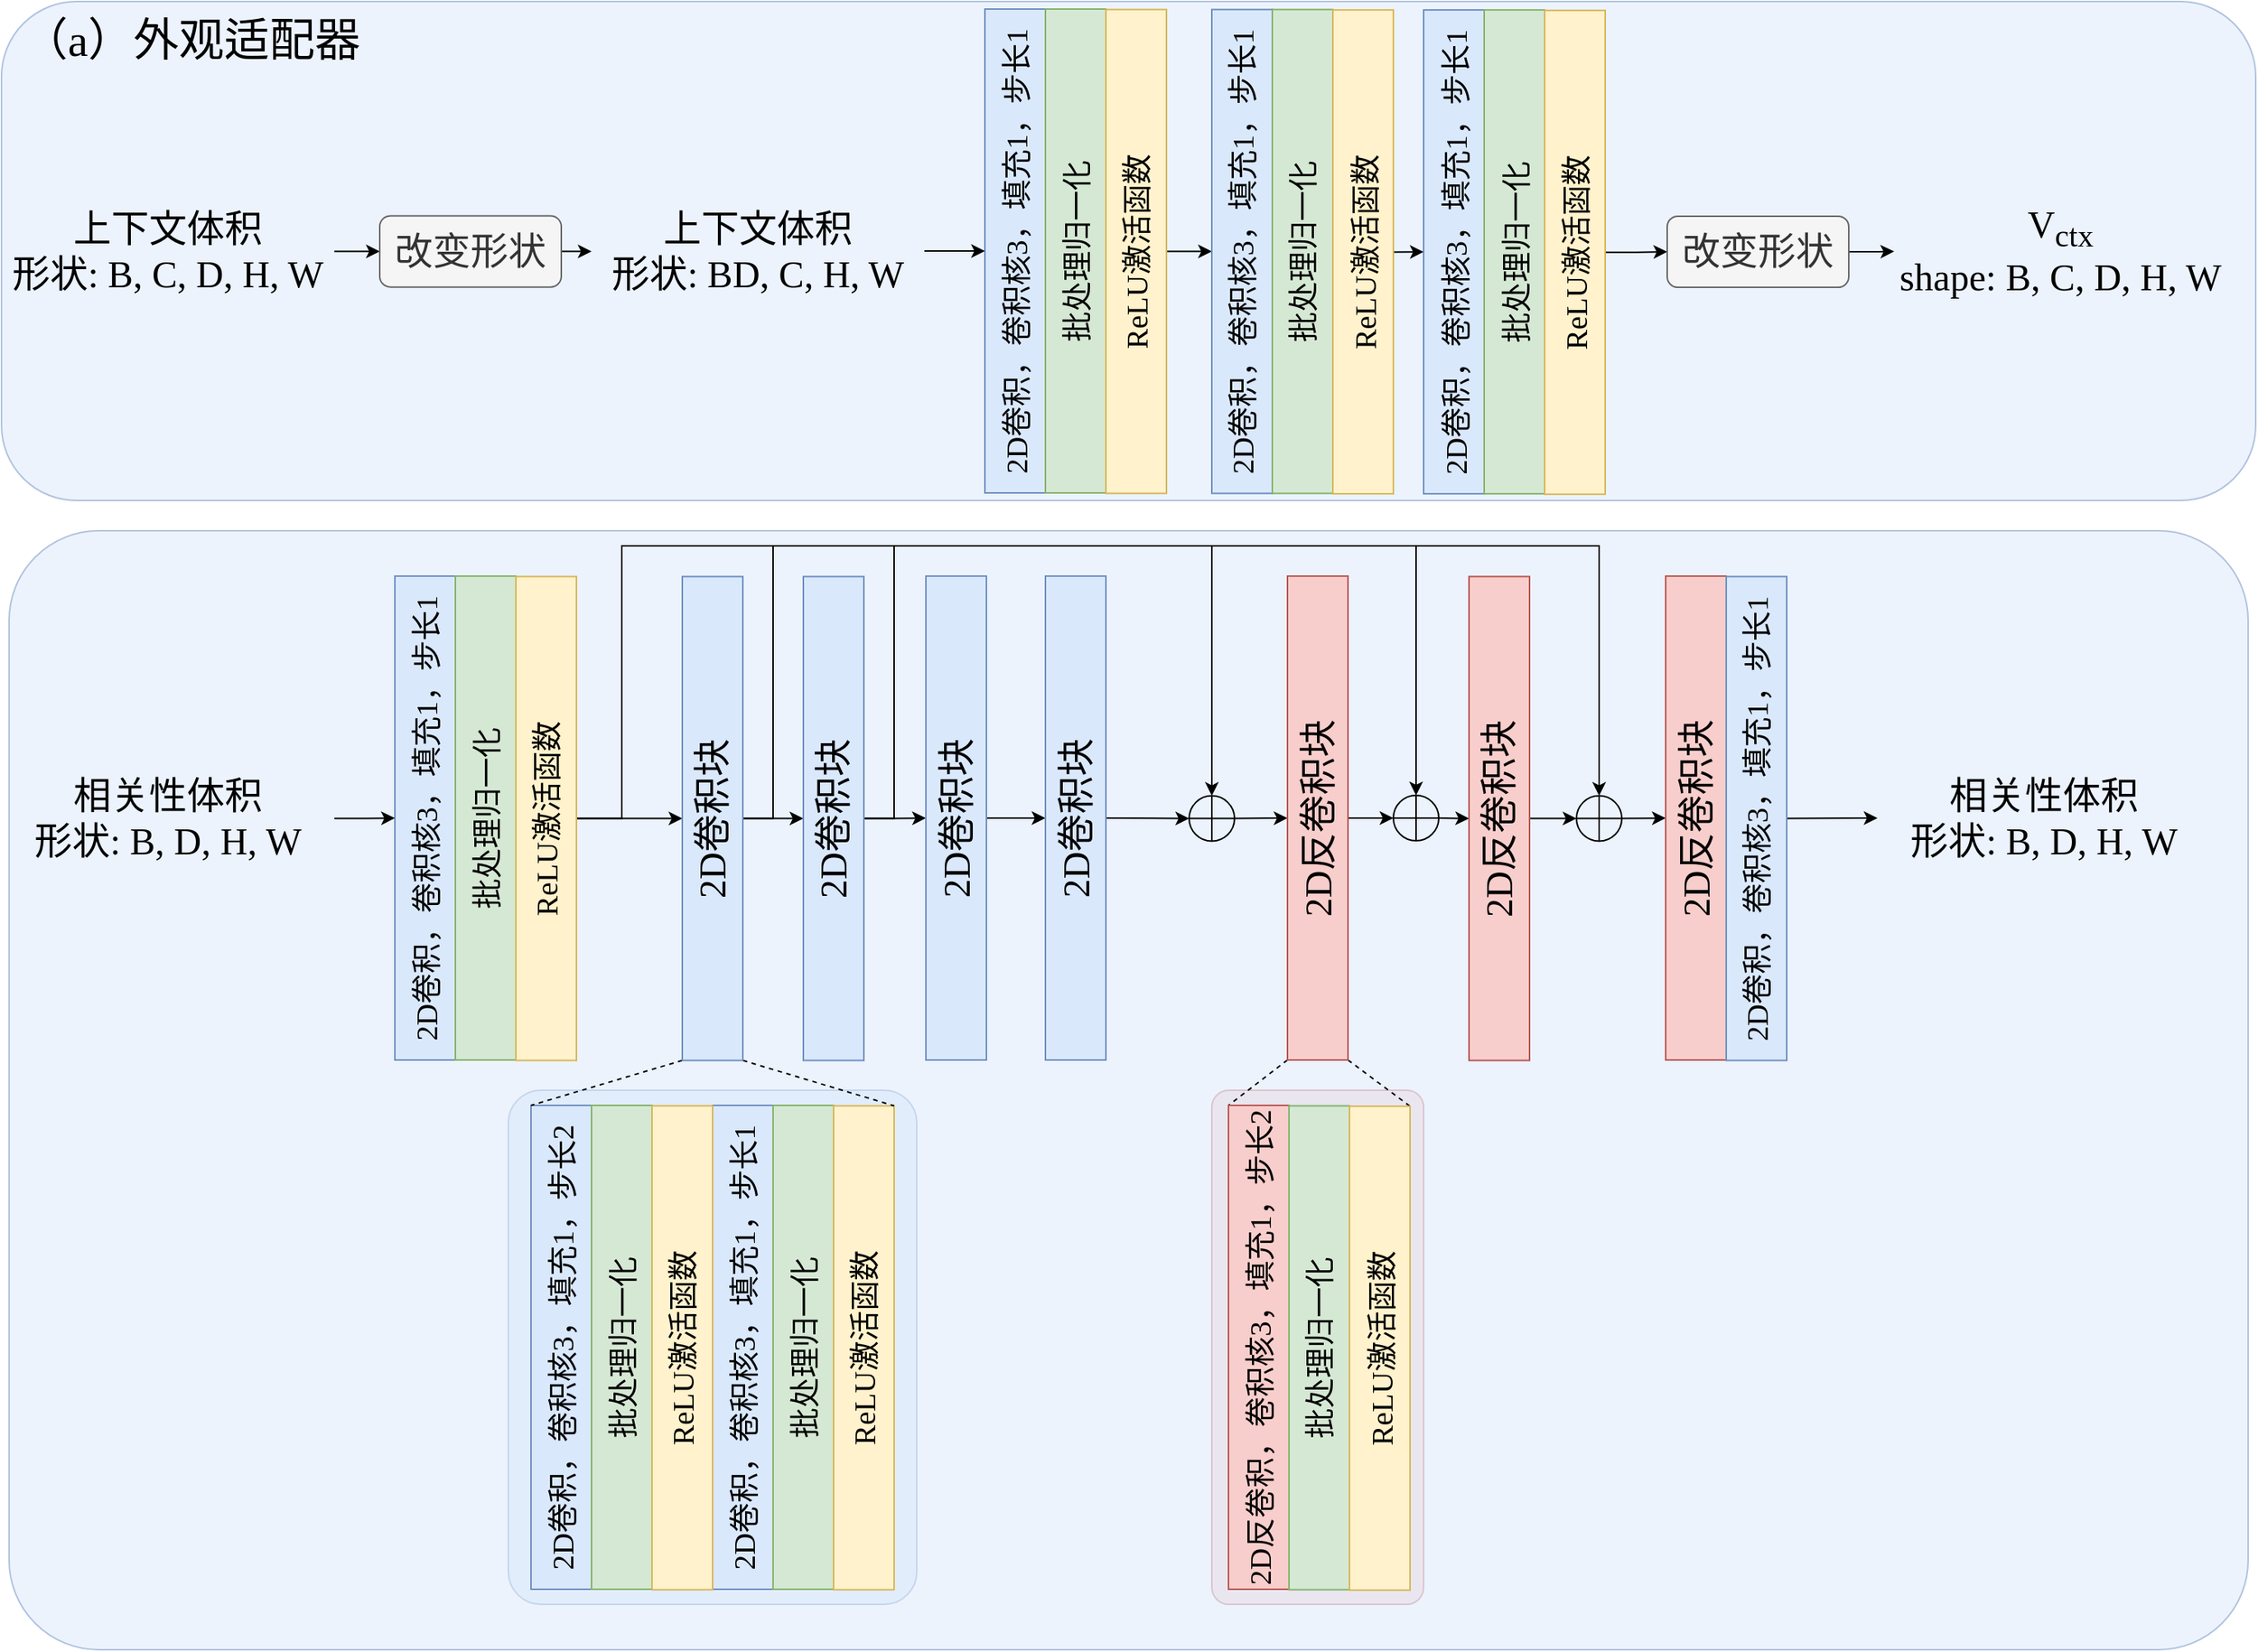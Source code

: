 <mxfile version="26.1.1">
  <diagram name="第 1 页" id="xtWA2BFWSO_vwdr7kO1s">
    <mxGraphModel dx="3565" dy="2873" grid="1" gridSize="10" guides="1" tooltips="1" connect="1" arrows="1" fold="1" page="1" pageScale="1" pageWidth="1600" pageHeight="900" math="0" shadow="0">
      <root>
        <mxCell id="0" />
        <mxCell id="1" parent="0" />
        <mxCell id="_7oDfedrvnOzriQi7gFX-59" value="" style="rounded=1;whiteSpace=wrap;html=1;fillColor=#f8cecc;strokeColor=#b85450;opacity=50;arcSize=8;" vertex="1" parent="1">
          <mxGeometry x="850" y="700" width="140" height="340" as="geometry" />
        </mxCell>
        <mxCell id="_7oDfedrvnOzriQi7gFX-31" value="" style="rounded=1;whiteSpace=wrap;html=1;fillColor=#dae8fc;strokeColor=#6c8ebf;opacity=50;arcSize=8;" vertex="1" parent="1">
          <mxGeometry x="385" y="700" width="270" height="340" as="geometry" />
        </mxCell>
        <mxCell id="btyJTS1Y750vnI5qGrP--104" value="" style="rounded=1;whiteSpace=wrap;html=1;fillColor=#dae8fc;strokeColor=#6c8ebf;opacity=50;arcSize=8;" parent="1" vertex="1">
          <mxGeometry x="55" y="330" width="1480" height="740" as="geometry" />
        </mxCell>
        <mxCell id="btyJTS1Y750vnI5qGrP--25" value="" style="rounded=1;whiteSpace=wrap;html=1;fillColor=#dae8fc;strokeColor=#6c8ebf;opacity=50;" parent="1" vertex="1">
          <mxGeometry x="50" y="-20" width="1490" height="330" as="geometry" />
        </mxCell>
        <mxCell id="btyJTS1Y750vnI5qGrP--1" value="&lt;font&gt;2D卷积，卷积核3，填充1，步长1&lt;/font&gt;" style="rounded=0;whiteSpace=wrap;html=1;rotation=-90;fontSize=20;fontFamily=Times New Roman;fillColor=#dae8fc;strokeColor=#6c8ebf;" parent="1" vertex="1">
          <mxGeometry x="560" y="125" width="320" height="40" as="geometry" />
        </mxCell>
        <mxCell id="btyJTS1Y750vnI5qGrP--2" value="" style="endArrow=classic;html=1;rounded=0;entryX=0;entryY=0.5;entryDx=0;entryDy=0;exitX=1;exitY=0.5;exitDx=0;exitDy=0;" parent="1" source="btyJTS1Y750vnI5qGrP--3" target="btyJTS1Y750vnI5qGrP--4" edge="1">
          <mxGeometry width="50" height="50" relative="1" as="geometry">
            <mxPoint x="350" y="169.99" as="sourcePoint" />
            <mxPoint x="340" y="139.99" as="targetPoint" />
          </mxGeometry>
        </mxCell>
        <mxCell id="btyJTS1Y750vnI5qGrP--3" value="上下文体积&lt;div&gt;形状: B, C, D, H, W&lt;/div&gt;" style="text;html=1;align=center;verticalAlign=middle;whiteSpace=wrap;rounded=0;fontFamily=Times New Roman;fontSize=25;" parent="1" vertex="1">
          <mxGeometry x="50" y="112.62" width="220" height="65.26" as="geometry" />
        </mxCell>
        <mxCell id="btyJTS1Y750vnI5qGrP--6" style="edgeStyle=orthogonalEdgeStyle;rounded=0;orthogonalLoop=1;jettySize=auto;html=1;entryX=0;entryY=0.5;entryDx=0;entryDy=0;" parent="1" source="btyJTS1Y750vnI5qGrP--4" target="btyJTS1Y750vnI5qGrP--5" edge="1">
          <mxGeometry relative="1" as="geometry" />
        </mxCell>
        <mxCell id="btyJTS1Y750vnI5qGrP--4" value="改变形状" style="rounded=1;whiteSpace=wrap;html=1;fontFamily=Times New Roman;fontSize=25;fillColor=#f5f5f5;fontColor=#333333;strokeColor=#666666;" parent="1" vertex="1">
          <mxGeometry x="300" y="121.73" width="120" height="47.11" as="geometry" />
        </mxCell>
        <mxCell id="btyJTS1Y750vnI5qGrP--9" style="edgeStyle=orthogonalEdgeStyle;rounded=0;orthogonalLoop=1;jettySize=auto;html=1;entryX=0.5;entryY=0;entryDx=0;entryDy=0;" parent="1" source="btyJTS1Y750vnI5qGrP--5" target="btyJTS1Y750vnI5qGrP--1" edge="1">
          <mxGeometry relative="1" as="geometry" />
        </mxCell>
        <mxCell id="btyJTS1Y750vnI5qGrP--5" value="上下文体积&lt;div&gt;形状: BD, C, H, W&lt;/div&gt;" style="text;html=1;align=center;verticalAlign=middle;whiteSpace=wrap;rounded=0;fontFamily=Times New Roman;fontSize=25;" parent="1" vertex="1">
          <mxGeometry x="440" y="112.37" width="220" height="65.26" as="geometry" />
        </mxCell>
        <mxCell id="btyJTS1Y750vnI5qGrP--7" value="批处理归一化" style="rounded=0;whiteSpace=wrap;html=1;rotation=-90;fontSize=20;fontFamily=Times New Roman;fillColor=#d5e8d4;strokeColor=#82b366;" parent="1" vertex="1">
          <mxGeometry x="600" y="125.0" width="320" height="40" as="geometry" />
        </mxCell>
        <mxCell id="btyJTS1Y750vnI5qGrP--14" style="rounded=0;orthogonalLoop=1;jettySize=auto;html=1;entryX=0.5;entryY=0;entryDx=0;entryDy=0;" parent="1" source="btyJTS1Y750vnI5qGrP--8" target="_7oDfedrvnOzriQi7gFX-1" edge="1">
          <mxGeometry relative="1" as="geometry">
            <mxPoint x="850.0" y="145.26" as="targetPoint" />
          </mxGeometry>
        </mxCell>
        <mxCell id="btyJTS1Y750vnI5qGrP--8" value="ReLU激活函数" style="rounded=0;whiteSpace=wrap;html=1;rotation=-90;fontSize=20;fontFamily=Times New Roman;fillColor=#fff2cc;strokeColor=#d6b656;" parent="1" vertex="1">
          <mxGeometry x="640" y="125.29" width="320" height="40" as="geometry" />
        </mxCell>
        <mxCell id="btyJTS1Y750vnI5qGrP--19" style="edgeStyle=orthogonalEdgeStyle;rounded=0;orthogonalLoop=1;jettySize=auto;html=1;entryX=0.5;entryY=0;entryDx=0;entryDy=0;" parent="1" target="_7oDfedrvnOzriQi7gFX-6" edge="1">
          <mxGeometry relative="1" as="geometry">
            <mxPoint x="940.0" y="145.273" as="sourcePoint" />
            <mxPoint x="990" y="145.27" as="targetPoint" />
          </mxGeometry>
        </mxCell>
        <mxCell id="btyJTS1Y750vnI5qGrP--20" style="edgeStyle=orthogonalEdgeStyle;rounded=0;orthogonalLoop=1;jettySize=auto;html=1;entryX=0;entryY=0.5;entryDx=0;entryDy=0;exitX=0.5;exitY=1;exitDx=0;exitDy=0;" parent="1" source="_7oDfedrvnOzriQi7gFX-8" target="btyJTS1Y750vnI5qGrP--21" edge="1">
          <mxGeometry relative="1" as="geometry">
            <mxPoint x="1221" y="170.52" as="targetPoint" />
            <mxPoint x="1131" y="145.547" as="sourcePoint" />
          </mxGeometry>
        </mxCell>
        <mxCell id="btyJTS1Y750vnI5qGrP--24" style="edgeStyle=orthogonalEdgeStyle;rounded=0;orthogonalLoop=1;jettySize=auto;html=1;entryX=0;entryY=0.5;entryDx=0;entryDy=0;" parent="1" source="btyJTS1Y750vnI5qGrP--21" target="btyJTS1Y750vnI5qGrP--23" edge="1">
          <mxGeometry relative="1" as="geometry" />
        </mxCell>
        <mxCell id="btyJTS1Y750vnI5qGrP--21" value="改变形状" style="rounded=1;whiteSpace=wrap;html=1;fontFamily=Times New Roman;fontSize=25;fillColor=#f5f5f5;fontColor=#333333;strokeColor=#666666;" parent="1" vertex="1">
          <mxGeometry x="1151" y="121.94" width="120" height="47.11" as="geometry" />
        </mxCell>
        <mxCell id="btyJTS1Y750vnI5qGrP--23" value="V&lt;sub&gt;ctx&lt;/sub&gt;&lt;div&gt;shape: B, C, D, H, W&lt;/div&gt;" style="text;html=1;align=center;verticalAlign=middle;whiteSpace=wrap;rounded=0;fontFamily=Times New Roman;fontSize=25;" parent="1" vertex="1">
          <mxGeometry x="1301" y="112.62" width="220" height="65.26" as="geometry" />
        </mxCell>
        <mxCell id="btyJTS1Y750vnI5qGrP--26" value="&lt;font&gt;（a）外观适配器&lt;/font&gt;" style="text;html=1;align=center;verticalAlign=middle;resizable=0;points=[];autosize=1;strokeColor=none;fillColor=none;fontSize=30;fontFamily=Times New Roman;" parent="1" vertex="1">
          <mxGeometry x="50" y="-20.0" width="250" height="50" as="geometry" />
        </mxCell>
        <mxCell id="_7oDfedrvnOzriQi7gFX-1" value="&lt;font&gt;2D卷积，卷积核3，填充1，步长1&lt;/font&gt;" style="rounded=0;whiteSpace=wrap;html=1;rotation=-90;fontSize=20;fontFamily=Times New Roman;fillColor=#dae8fc;strokeColor=#6c8ebf;" vertex="1" parent="1">
          <mxGeometry x="710" y="125.29" width="320" height="40" as="geometry" />
        </mxCell>
        <mxCell id="_7oDfedrvnOzriQi7gFX-2" value="批处理归一化" style="rounded=0;whiteSpace=wrap;html=1;rotation=-90;fontSize=20;fontFamily=Times New Roman;fillColor=#d5e8d4;strokeColor=#82b366;" vertex="1" parent="1">
          <mxGeometry x="750" y="125.29" width="320" height="40" as="geometry" />
        </mxCell>
        <mxCell id="_7oDfedrvnOzriQi7gFX-4" value="ReLU激活函数" style="rounded=0;whiteSpace=wrap;html=1;rotation=-90;fontSize=20;fontFamily=Times New Roman;fillColor=#fff2cc;strokeColor=#d6b656;" vertex="1" parent="1">
          <mxGeometry x="790" y="125.58" width="320" height="40" as="geometry" />
        </mxCell>
        <mxCell id="_7oDfedrvnOzriQi7gFX-6" value="&lt;font&gt;2D卷积，卷积核3，填充1，步长1&lt;/font&gt;" style="rounded=0;whiteSpace=wrap;html=1;rotation=-90;fontSize=20;fontFamily=Times New Roman;fillColor=#dae8fc;strokeColor=#6c8ebf;" vertex="1" parent="1">
          <mxGeometry x="850" y="125.58" width="320" height="40" as="geometry" />
        </mxCell>
        <mxCell id="_7oDfedrvnOzriQi7gFX-7" value="批处理归一化" style="rounded=0;whiteSpace=wrap;html=1;rotation=-90;fontSize=20;fontFamily=Times New Roman;fillColor=#d5e8d4;strokeColor=#82b366;" vertex="1" parent="1">
          <mxGeometry x="890" y="125.58" width="320" height="40" as="geometry" />
        </mxCell>
        <mxCell id="_7oDfedrvnOzriQi7gFX-8" value="ReLU激活函数" style="rounded=0;whiteSpace=wrap;html=1;rotation=-90;fontSize=20;fontFamily=Times New Roman;fillColor=#fff2cc;strokeColor=#d6b656;" vertex="1" parent="1">
          <mxGeometry x="930" y="125.87" width="320" height="40" as="geometry" />
        </mxCell>
        <mxCell id="_7oDfedrvnOzriQi7gFX-9" value="&lt;font&gt;2D卷积，卷积核3，填充1，步长1&lt;/font&gt;" style="rounded=0;whiteSpace=wrap;html=1;rotation=-90;fontSize=20;fontFamily=Times New Roman;fillColor=#dae8fc;strokeColor=#6c8ebf;" vertex="1" parent="1">
          <mxGeometry x="380" y="850" width="320" height="40" as="geometry" />
        </mxCell>
        <mxCell id="_7oDfedrvnOzriQi7gFX-10" value="批处理归一化" style="rounded=0;whiteSpace=wrap;html=1;rotation=-90;fontSize=20;fontFamily=Times New Roman;fillColor=#d5e8d4;strokeColor=#82b366;" vertex="1" parent="1">
          <mxGeometry x="420" y="850" width="320" height="40" as="geometry" />
        </mxCell>
        <mxCell id="_7oDfedrvnOzriQi7gFX-11" value="ReLU激活函数" style="rounded=0;whiteSpace=wrap;html=1;rotation=-90;fontSize=20;fontFamily=Times New Roman;fillColor=#fff2cc;strokeColor=#d6b656;" vertex="1" parent="1">
          <mxGeometry x="460" y="850.29" width="320" height="40" as="geometry" />
        </mxCell>
        <mxCell id="_7oDfedrvnOzriQi7gFX-12" value="&lt;font&gt;2D卷积，卷积核3，填充1，步长2&lt;/font&gt;" style="rounded=0;whiteSpace=wrap;html=1;rotation=-90;fontSize=20;fontFamily=Times New Roman;fillColor=#dae8fc;strokeColor=#6c8ebf;" vertex="1" parent="1">
          <mxGeometry x="260" y="850" width="320" height="40" as="geometry" />
        </mxCell>
        <mxCell id="_7oDfedrvnOzriQi7gFX-13" value="批处理归一化" style="rounded=0;whiteSpace=wrap;html=1;rotation=-90;fontSize=20;fontFamily=Times New Roman;fillColor=#d5e8d4;strokeColor=#82b366;" vertex="1" parent="1">
          <mxGeometry x="300" y="850" width="320" height="40" as="geometry" />
        </mxCell>
        <mxCell id="_7oDfedrvnOzriQi7gFX-14" value="ReLU激活函数" style="rounded=0;whiteSpace=wrap;html=1;rotation=-90;fontSize=20;fontFamily=Times New Roman;fillColor=#fff2cc;strokeColor=#d6b656;" vertex="1" parent="1">
          <mxGeometry x="340" y="850.29" width="320" height="40" as="geometry" />
        </mxCell>
        <mxCell id="_7oDfedrvnOzriQi7gFX-15" value="&lt;font&gt;2D卷积，卷积核3，填充1，步长1&lt;/font&gt;" style="rounded=0;whiteSpace=wrap;html=1;rotation=-90;fontSize=20;fontFamily=Times New Roman;fillColor=#dae8fc;strokeColor=#6c8ebf;" vertex="1" parent="1">
          <mxGeometry x="170" y="500" width="320" height="40" as="geometry" />
        </mxCell>
        <mxCell id="_7oDfedrvnOzriQi7gFX-16" value="批处理归一化" style="rounded=0;whiteSpace=wrap;html=1;rotation=-90;fontSize=20;fontFamily=Times New Roman;fillColor=#d5e8d4;strokeColor=#82b366;" vertex="1" parent="1">
          <mxGeometry x="210" y="500" width="320" height="40" as="geometry" />
        </mxCell>
        <mxCell id="_7oDfedrvnOzriQi7gFX-21" style="rounded=0;orthogonalLoop=1;jettySize=auto;html=1;exitX=0.5;exitY=1;exitDx=0;exitDy=0;entryX=0.5;entryY=0;entryDx=0;entryDy=0;" edge="1" parent="1" source="_7oDfedrvnOzriQi7gFX-17" target="_7oDfedrvnOzriQi7gFX-20">
          <mxGeometry relative="1" as="geometry" />
        </mxCell>
        <mxCell id="_7oDfedrvnOzriQi7gFX-48" style="edgeStyle=orthogonalEdgeStyle;shape=connector;rounded=0;orthogonalLoop=1;jettySize=auto;html=1;exitX=0.5;exitY=1;exitDx=0;exitDy=0;entryX=0.5;entryY=0;entryDx=0;entryDy=0;strokeColor=default;align=center;verticalAlign=middle;fontFamily=Helvetica;fontSize=11;fontColor=default;labelBackgroundColor=default;endArrow=classic;" edge="1" parent="1" source="_7oDfedrvnOzriQi7gFX-17" target="_7oDfedrvnOzriQi7gFX-44">
          <mxGeometry relative="1" as="geometry">
            <Array as="points">
              <mxPoint x="460" y="520" />
              <mxPoint x="460" y="340" />
              <mxPoint x="1106" y="340" />
            </Array>
          </mxGeometry>
        </mxCell>
        <mxCell id="_7oDfedrvnOzriQi7gFX-17" value="ReLU激活函数" style="rounded=0;whiteSpace=wrap;html=1;rotation=-90;fontSize=20;fontFamily=Times New Roman;fillColor=#fff2cc;strokeColor=#d6b656;" vertex="1" parent="1">
          <mxGeometry x="250" y="500.29" width="320" height="40" as="geometry" />
        </mxCell>
        <mxCell id="_7oDfedrvnOzriQi7gFX-19" style="edgeStyle=orthogonalEdgeStyle;rounded=0;orthogonalLoop=1;jettySize=auto;html=1;exitX=1;exitY=0.5;exitDx=0;exitDy=0;entryX=0.5;entryY=0;entryDx=0;entryDy=0;" edge="1" parent="1" source="_7oDfedrvnOzriQi7gFX-18" target="_7oDfedrvnOzriQi7gFX-15">
          <mxGeometry relative="1" as="geometry" />
        </mxCell>
        <mxCell id="_7oDfedrvnOzriQi7gFX-18" value="相关性体积&lt;br&gt;&lt;div&gt;形状: B, D, H, W&lt;/div&gt;" style="text;html=1;align=center;verticalAlign=middle;whiteSpace=wrap;rounded=0;fontFamily=Times New Roman;fontSize=25;" vertex="1" parent="1">
          <mxGeometry x="50" y="487.66" width="220" height="65.26" as="geometry" />
        </mxCell>
        <mxCell id="_7oDfedrvnOzriQi7gFX-23" style="edgeStyle=orthogonalEdgeStyle;rounded=0;orthogonalLoop=1;jettySize=auto;html=1;exitX=0.5;exitY=1;exitDx=0;exitDy=0;entryX=0.5;entryY=0;entryDx=0;entryDy=0;" edge="1" parent="1" source="_7oDfedrvnOzriQi7gFX-20" target="_7oDfedrvnOzriQi7gFX-22">
          <mxGeometry relative="1" as="geometry" />
        </mxCell>
        <mxCell id="_7oDfedrvnOzriQi7gFX-29" style="rounded=0;orthogonalLoop=1;jettySize=auto;html=1;exitX=0;exitY=0;exitDx=0;exitDy=0;entryX=1;entryY=0;entryDx=0;entryDy=0;endArrow=none;startFill=0;dashed=1;" edge="1" parent="1" source="_7oDfedrvnOzriQi7gFX-20" target="_7oDfedrvnOzriQi7gFX-12">
          <mxGeometry relative="1" as="geometry" />
        </mxCell>
        <mxCell id="_7oDfedrvnOzriQi7gFX-30" style="edgeStyle=none;shape=connector;rounded=0;orthogonalLoop=1;jettySize=auto;html=1;exitX=0;exitY=1;exitDx=0;exitDy=0;entryX=1;entryY=1;entryDx=0;entryDy=0;dashed=1;strokeColor=default;align=center;verticalAlign=middle;fontFamily=Helvetica;fontSize=11;fontColor=default;labelBackgroundColor=default;startFill=0;endArrow=none;" edge="1" parent="1" source="_7oDfedrvnOzriQi7gFX-20" target="_7oDfedrvnOzriQi7gFX-11">
          <mxGeometry relative="1" as="geometry" />
        </mxCell>
        <mxCell id="_7oDfedrvnOzriQi7gFX-41" style="edgeStyle=orthogonalEdgeStyle;shape=connector;rounded=0;orthogonalLoop=1;jettySize=auto;html=1;entryX=0.5;entryY=0;entryDx=0;entryDy=0;strokeColor=default;align=center;verticalAlign=middle;fontFamily=Helvetica;fontSize=11;fontColor=default;labelBackgroundColor=default;endArrow=classic;exitX=0.5;exitY=1;exitDx=0;exitDy=0;" edge="1" parent="1" source="_7oDfedrvnOzriQi7gFX-20" target="_7oDfedrvnOzriQi7gFX-39">
          <mxGeometry relative="1" as="geometry">
            <Array as="points">
              <mxPoint x="560" y="520" />
              <mxPoint x="560" y="340" />
              <mxPoint x="985" y="340" />
            </Array>
          </mxGeometry>
        </mxCell>
        <mxCell id="_7oDfedrvnOzriQi7gFX-20" value="2D卷积块" style="rounded=0;whiteSpace=wrap;html=1;rotation=-90;fontSize=25;fontFamily=Times New Roman;fillColor=#dae8fc;strokeColor=#6c8ebf;" vertex="1" parent="1">
          <mxGeometry x="360" y="500.29" width="320" height="40" as="geometry" />
        </mxCell>
        <mxCell id="_7oDfedrvnOzriQi7gFX-25" style="edgeStyle=orthogonalEdgeStyle;rounded=0;orthogonalLoop=1;jettySize=auto;html=1;entryX=0.5;entryY=0;entryDx=0;entryDy=0;" edge="1" parent="1" source="_7oDfedrvnOzriQi7gFX-22" target="_7oDfedrvnOzriQi7gFX-24">
          <mxGeometry relative="1" as="geometry" />
        </mxCell>
        <mxCell id="_7oDfedrvnOzriQi7gFX-36" style="edgeStyle=orthogonalEdgeStyle;shape=connector;rounded=0;orthogonalLoop=1;jettySize=auto;html=1;exitX=0.5;exitY=1;exitDx=0;exitDy=0;entryX=0.5;entryY=0;entryDx=0;entryDy=0;strokeColor=default;align=center;verticalAlign=middle;fontFamily=Helvetica;fontSize=11;fontColor=default;labelBackgroundColor=default;endArrow=classic;" edge="1" parent="1" source="_7oDfedrvnOzriQi7gFX-22" target="_7oDfedrvnOzriQi7gFX-32">
          <mxGeometry relative="1" as="geometry">
            <Array as="points">
              <mxPoint x="640" y="520" />
              <mxPoint x="640" y="340" />
              <mxPoint x="850" y="340" />
            </Array>
          </mxGeometry>
        </mxCell>
        <mxCell id="_7oDfedrvnOzriQi7gFX-22" value="2D卷积块" style="rounded=0;whiteSpace=wrap;html=1;rotation=-90;fontSize=25;fontFamily=Times New Roman;fillColor=#dae8fc;strokeColor=#6c8ebf;" vertex="1" parent="1">
          <mxGeometry x="440" y="500.29" width="320" height="40" as="geometry" />
        </mxCell>
        <mxCell id="_7oDfedrvnOzriQi7gFX-28" style="rounded=0;orthogonalLoop=1;jettySize=auto;html=1;entryX=0.5;entryY=0;entryDx=0;entryDy=0;" edge="1" parent="1" source="_7oDfedrvnOzriQi7gFX-24" target="_7oDfedrvnOzriQi7gFX-27">
          <mxGeometry relative="1" as="geometry" />
        </mxCell>
        <mxCell id="_7oDfedrvnOzriQi7gFX-24" value="2D卷积块" style="rounded=0;whiteSpace=wrap;html=1;rotation=-90;fontSize=25;fontFamily=Times New Roman;fillColor=#dae8fc;strokeColor=#6c8ebf;" vertex="1" parent="1">
          <mxGeometry x="521" y="500" width="320" height="40" as="geometry" />
        </mxCell>
        <mxCell id="_7oDfedrvnOzriQi7gFX-35" style="edgeStyle=none;shape=connector;rounded=0;orthogonalLoop=1;jettySize=auto;html=1;exitX=0.5;exitY=1;exitDx=0;exitDy=0;entryX=0;entryY=0.5;entryDx=0;entryDy=0;strokeColor=default;align=center;verticalAlign=middle;fontFamily=Helvetica;fontSize=11;fontColor=default;labelBackgroundColor=default;endArrow=classic;" edge="1" parent="1" source="_7oDfedrvnOzriQi7gFX-27" target="_7oDfedrvnOzriQi7gFX-32">
          <mxGeometry relative="1" as="geometry" />
        </mxCell>
        <mxCell id="_7oDfedrvnOzriQi7gFX-27" value="2D卷积块" style="rounded=0;whiteSpace=wrap;html=1;rotation=-90;fontSize=25;fontFamily=Times New Roman;fillColor=#dae8fc;strokeColor=#6c8ebf;" vertex="1" parent="1">
          <mxGeometry x="600" y="500" width="320" height="40" as="geometry" />
        </mxCell>
        <mxCell id="_7oDfedrvnOzriQi7gFX-38" style="edgeStyle=none;shape=connector;rounded=0;orthogonalLoop=1;jettySize=auto;html=1;entryX=0.5;entryY=0;entryDx=0;entryDy=0;strokeColor=default;align=center;verticalAlign=middle;fontFamily=Helvetica;fontSize=11;fontColor=default;labelBackgroundColor=default;endArrow=classic;" edge="1" parent="1" source="_7oDfedrvnOzriQi7gFX-32" target="_7oDfedrvnOzriQi7gFX-37">
          <mxGeometry relative="1" as="geometry" />
        </mxCell>
        <mxCell id="_7oDfedrvnOzriQi7gFX-32" value="" style="shape=orEllipse;perimeter=ellipsePerimeter;whiteSpace=wrap;html=1;backgroundOutline=1;fontFamily=Helvetica;fontSize=11;fontColor=default;labelBackgroundColor=default;fillColor=none;" vertex="1" parent="1">
          <mxGeometry x="835" y="505.29" width="30" height="30" as="geometry" />
        </mxCell>
        <mxCell id="_7oDfedrvnOzriQi7gFX-40" style="edgeStyle=none;shape=connector;rounded=0;orthogonalLoop=1;jettySize=auto;html=1;entryX=0;entryY=0.5;entryDx=0;entryDy=0;strokeColor=default;align=center;verticalAlign=middle;fontFamily=Helvetica;fontSize=11;fontColor=default;labelBackgroundColor=default;endArrow=classic;" edge="1" parent="1" source="_7oDfedrvnOzriQi7gFX-37" target="_7oDfedrvnOzriQi7gFX-39">
          <mxGeometry relative="1" as="geometry" />
        </mxCell>
        <mxCell id="_7oDfedrvnOzriQi7gFX-60" style="edgeStyle=none;shape=connector;rounded=0;orthogonalLoop=1;jettySize=auto;html=1;exitX=0;exitY=0;exitDx=0;exitDy=0;entryX=1;entryY=0;entryDx=0;entryDy=0;strokeColor=light-dark(#000000, #9577a3);align=center;verticalAlign=middle;fontFamily=Helvetica;fontSize=11;fontColor=default;labelBackgroundColor=default;endArrow=none;dashed=1;endFill=1;fillColor=#e1d5e7;startFill=0;" edge="1" parent="1" source="_7oDfedrvnOzriQi7gFX-37" target="_7oDfedrvnOzriQi7gFX-56">
          <mxGeometry relative="1" as="geometry" />
        </mxCell>
        <mxCell id="_7oDfedrvnOzriQi7gFX-61" style="edgeStyle=none;shape=connector;rounded=0;orthogonalLoop=1;jettySize=auto;html=1;exitX=0;exitY=1;exitDx=0;exitDy=0;entryX=1;entryY=1;entryDx=0;entryDy=0;strokeColor=default;align=center;verticalAlign=middle;fontFamily=Helvetica;fontSize=11;fontColor=default;labelBackgroundColor=default;endArrow=none;startFill=0;dashed=1;" edge="1" parent="1" source="_7oDfedrvnOzriQi7gFX-37" target="_7oDfedrvnOzriQi7gFX-58">
          <mxGeometry relative="1" as="geometry" />
        </mxCell>
        <mxCell id="_7oDfedrvnOzriQi7gFX-37" value="2D反卷积块" style="rounded=0;whiteSpace=wrap;html=1;rotation=-90;fontSize=25;fontFamily=Times New Roman;fillColor=#f8cecc;strokeColor=#b85450;" vertex="1" parent="1">
          <mxGeometry x="760" y="500" width="320" height="40" as="geometry" />
        </mxCell>
        <mxCell id="_7oDfedrvnOzriQi7gFX-43" style="edgeStyle=none;shape=connector;rounded=0;orthogonalLoop=1;jettySize=auto;html=1;entryX=0.5;entryY=0;entryDx=0;entryDy=0;strokeColor=default;align=center;verticalAlign=middle;fontFamily=Helvetica;fontSize=11;fontColor=default;labelBackgroundColor=default;endArrow=classic;" edge="1" parent="1" source="_7oDfedrvnOzriQi7gFX-39" target="_7oDfedrvnOzriQi7gFX-42">
          <mxGeometry relative="1" as="geometry" />
        </mxCell>
        <mxCell id="_7oDfedrvnOzriQi7gFX-39" value="" style="shape=orEllipse;perimeter=ellipsePerimeter;whiteSpace=wrap;html=1;backgroundOutline=1;fontFamily=Helvetica;fontSize=11;fontColor=default;labelBackgroundColor=default;fillColor=none;" vertex="1" parent="1">
          <mxGeometry x="970" y="505" width="30" height="30" as="geometry" />
        </mxCell>
        <mxCell id="_7oDfedrvnOzriQi7gFX-46" style="edgeStyle=none;shape=connector;rounded=0;orthogonalLoop=1;jettySize=auto;html=1;entryX=0;entryY=0.5;entryDx=0;entryDy=0;strokeColor=default;align=center;verticalAlign=middle;fontFamily=Helvetica;fontSize=11;fontColor=default;labelBackgroundColor=default;endArrow=classic;" edge="1" parent="1" source="_7oDfedrvnOzriQi7gFX-42" target="_7oDfedrvnOzriQi7gFX-44">
          <mxGeometry relative="1" as="geometry" />
        </mxCell>
        <mxCell id="_7oDfedrvnOzriQi7gFX-42" value="2D反卷积块" style="rounded=0;whiteSpace=wrap;html=1;rotation=-90;fontSize=25;fontFamily=Times New Roman;fillColor=#f8cecc;strokeColor=#b85450;" vertex="1" parent="1">
          <mxGeometry x="880" y="500.29" width="320" height="40" as="geometry" />
        </mxCell>
        <mxCell id="_7oDfedrvnOzriQi7gFX-50" style="edgeStyle=none;shape=connector;rounded=0;orthogonalLoop=1;jettySize=auto;html=1;entryX=0.5;entryY=0;entryDx=0;entryDy=0;strokeColor=default;align=center;verticalAlign=middle;fontFamily=Helvetica;fontSize=11;fontColor=default;labelBackgroundColor=default;endArrow=classic;" edge="1" parent="1" source="_7oDfedrvnOzriQi7gFX-44" target="_7oDfedrvnOzriQi7gFX-49">
          <mxGeometry relative="1" as="geometry" />
        </mxCell>
        <mxCell id="_7oDfedrvnOzriQi7gFX-44" value="" style="shape=orEllipse;perimeter=ellipsePerimeter;whiteSpace=wrap;html=1;backgroundOutline=1;fontFamily=Helvetica;fontSize=11;fontColor=default;labelBackgroundColor=default;fillColor=none;" vertex="1" parent="1">
          <mxGeometry x="1091" y="505.29" width="30" height="30" as="geometry" />
        </mxCell>
        <mxCell id="_7oDfedrvnOzriQi7gFX-49" value="2D反卷积块" style="rounded=0;whiteSpace=wrap;html=1;rotation=-90;fontSize=25;fontFamily=Times New Roman;fillColor=#f8cecc;strokeColor=#b85450;" vertex="1" parent="1">
          <mxGeometry x="1010" y="500" width="320" height="40" as="geometry" />
        </mxCell>
        <mxCell id="_7oDfedrvnOzriQi7gFX-52" style="edgeStyle=none;shape=connector;rounded=0;orthogonalLoop=1;jettySize=auto;html=1;strokeColor=default;align=center;verticalAlign=middle;fontFamily=Helvetica;fontSize=11;fontColor=default;labelBackgroundColor=default;endArrow=classic;entryX=0;entryY=0.5;entryDx=0;entryDy=0;" edge="1" parent="1" source="_7oDfedrvnOzriQi7gFX-51" target="_7oDfedrvnOzriQi7gFX-53">
          <mxGeometry relative="1" as="geometry">
            <mxPoint x="1300" y="520.29" as="targetPoint" />
          </mxGeometry>
        </mxCell>
        <mxCell id="_7oDfedrvnOzriQi7gFX-51" value="&lt;font&gt;2D卷积，卷积核3，填充1，步长1&lt;/font&gt;" style="rounded=0;whiteSpace=wrap;html=1;rotation=-90;fontSize=20;fontFamily=Times New Roman;fillColor=#dae8fc;strokeColor=#6c8ebf;" vertex="1" parent="1">
          <mxGeometry x="1050" y="500.29" width="320" height="40" as="geometry" />
        </mxCell>
        <mxCell id="_7oDfedrvnOzriQi7gFX-53" value="相关性体积&lt;br&gt;&lt;div&gt;形状: B, D, H, W&lt;/div&gt;" style="text;html=1;align=center;verticalAlign=middle;whiteSpace=wrap;rounded=0;fontFamily=Times New Roman;fontSize=25;" vertex="1" parent="1">
          <mxGeometry x="1290" y="487.37" width="220" height="65.26" as="geometry" />
        </mxCell>
        <mxCell id="_7oDfedrvnOzriQi7gFX-56" value="&lt;font&gt;2D反卷积，卷积核3，填充1，步长2&lt;/font&gt;" style="rounded=0;whiteSpace=wrap;html=1;rotation=-90;fontSize=20;fontFamily=Times New Roman;fillColor=#f8cecc;strokeColor=#b85450;" vertex="1" parent="1">
          <mxGeometry x="721" y="850" width="320" height="40" as="geometry" />
        </mxCell>
        <mxCell id="_7oDfedrvnOzriQi7gFX-57" value="批处理归一化" style="rounded=0;whiteSpace=wrap;html=1;rotation=-90;fontSize=20;fontFamily=Times New Roman;fillColor=#d5e8d4;strokeColor=#82b366;" vertex="1" parent="1">
          <mxGeometry x="761" y="850.29" width="320" height="40" as="geometry" />
        </mxCell>
        <mxCell id="_7oDfedrvnOzriQi7gFX-58" value="ReLU激活函数" style="rounded=0;whiteSpace=wrap;html=1;rotation=-90;fontSize=20;fontFamily=Times New Roman;fillColor=#fff2cc;strokeColor=#d6b656;" vertex="1" parent="1">
          <mxGeometry x="801" y="850.58" width="320" height="40" as="geometry" />
        </mxCell>
      </root>
    </mxGraphModel>
  </diagram>
</mxfile>
